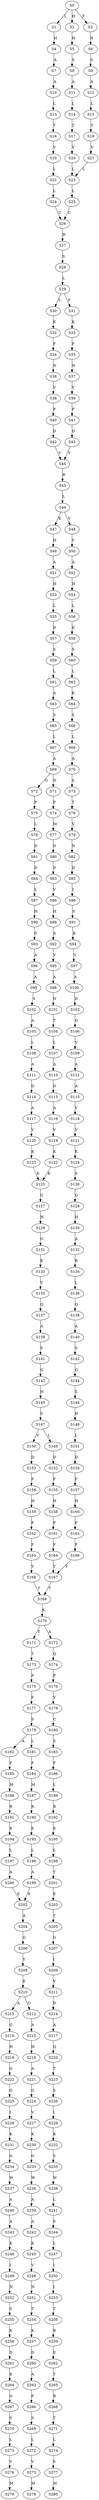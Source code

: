 strict digraph  {
	S0 -> S1 [ label = L ];
	S0 -> S2 [ label = H ];
	S0 -> S3 [ label = F ];
	S1 -> S4 [ label = H ];
	S2 -> S5 [ label = H ];
	S3 -> S6 [ label = H ];
	S4 -> S7 [ label = A ];
	S5 -> S8 [ label = S ];
	S6 -> S9 [ label = S ];
	S7 -> S10 [ label = A ];
	S8 -> S11 [ label = A ];
	S9 -> S12 [ label = A ];
	S10 -> S13 [ label = L ];
	S11 -> S14 [ label = L ];
	S12 -> S15 [ label = L ];
	S13 -> S16 [ label = T ];
	S14 -> S17 [ label = T ];
	S15 -> S18 [ label = T ];
	S16 -> S19 [ label = V ];
	S17 -> S20 [ label = V ];
	S18 -> S21 [ label = V ];
	S19 -> S22 [ label = L ];
	S20 -> S23 [ label = L ];
	S21 -> S23 [ label = L ];
	S22 -> S24 [ label = L ];
	S23 -> S25 [ label = L ];
	S24 -> S26 [ label = C ];
	S25 -> S26 [ label = C ];
	S26 -> S27 [ label = H ];
	S27 -> S28 [ label = S ];
	S28 -> S29 [ label = L ];
	S29 -> S30 [ label = L ];
	S29 -> S31 [ label = F ];
	S30 -> S32 [ label = K ];
	S31 -> S33 [ label = K ];
	S32 -> S34 [ label = F ];
	S33 -> S35 [ label = F ];
	S34 -> S36 [ label = N ];
	S35 -> S37 [ label = N ];
	S36 -> S38 [ label = V ];
	S37 -> S39 [ label = V ];
	S38 -> S40 [ label = P ];
	S39 -> S41 [ label = P ];
	S40 -> S42 [ label = D ];
	S41 -> S43 [ label = D ];
	S42 -> S44 [ label = V ];
	S43 -> S44 [ label = V ];
	S44 -> S45 [ label = R ];
	S45 -> S46 [ label = L ];
	S46 -> S47 [ label = K ];
	S46 -> S48 [ label = V ];
	S47 -> S49 [ label = H ];
	S48 -> S50 [ label = Y ];
	S49 -> S51 [ label = A ];
	S50 -> S52 [ label = A ];
	S51 -> S53 [ label = H ];
	S52 -> S54 [ label = H ];
	S53 -> S55 [ label = L ];
	S54 -> S56 [ label = L ];
	S55 -> S57 [ label = D ];
	S56 -> S58 [ label = E ];
	S57 -> S59 [ label = S ];
	S58 -> S60 [ label = S ];
	S59 -> S61 [ label = L ];
	S60 -> S62 [ label = L ];
	S61 -> S63 [ label = A ];
	S62 -> S64 [ label = K ];
	S63 -> S65 [ label = S ];
	S64 -> S66 [ label = S ];
	S65 -> S67 [ label = L ];
	S66 -> S68 [ label = L ];
	S67 -> S69 [ label = A ];
	S68 -> S70 [ label = A ];
	S69 -> S71 [ label = N ];
	S69 -> S72 [ label = G ];
	S70 -> S73 [ label = S ];
	S71 -> S74 [ label = P ];
	S72 -> S75 [ label = P ];
	S73 -> S76 [ label = T ];
	S74 -> S77 [ label = M ];
	S75 -> S78 [ label = L ];
	S76 -> S79 [ label = V ];
	S77 -> S80 [ label = D ];
	S78 -> S81 [ label = D ];
	S79 -> S82 [ label = N ];
	S80 -> S83 [ label = D ];
	S81 -> S84 [ label = D ];
	S82 -> S85 [ label = D ];
	S83 -> S86 [ label = V ];
	S84 -> S87 [ label = L ];
	S85 -> S88 [ label = I ];
	S86 -> S89 [ label = H ];
	S87 -> S90 [ label = H ];
	S88 -> S91 [ label = S ];
	S89 -> S92 [ label = A ];
	S90 -> S93 [ label = G ];
	S91 -> S94 [ label = K ];
	S92 -> S95 [ label = V ];
	S93 -> S96 [ label = A ];
	S94 -> S97 [ label = V ];
	S95 -> S98 [ label = A ];
	S96 -> S99 [ label = A ];
	S97 -> S100 [ label = A ];
	S98 -> S101 [ label = N ];
	S99 -> S102 [ label = S ];
	S100 -> S103 [ label = D ];
	S101 -> S104 [ label = T ];
	S102 -> S105 [ label = A ];
	S103 -> S106 [ label = G ];
	S104 -> S107 [ label = L ];
	S105 -> S108 [ label = L ];
	S106 -> S109 [ label = V ];
	S107 -> S110 [ label = A ];
	S108 -> S111 [ label = A ];
	S109 -> S112 [ label = A ];
	S110 -> S113 [ label = D ];
	S111 -> S114 [ label = D ];
	S112 -> S115 [ label = A ];
	S113 -> S116 [ label = A ];
	S114 -> S117 [ label = A ];
	S115 -> S118 [ label = V ];
	S116 -> S119 [ label = V ];
	S117 -> S120 [ label = V ];
	S118 -> S121 [ label = V ];
	S119 -> S122 [ label = K ];
	S120 -> S123 [ label = K ];
	S121 -> S124 [ label = K ];
	S122 -> S125 [ label = K ];
	S123 -> S125 [ label = K ];
	S124 -> S126 [ label = S ];
	S125 -> S127 [ label = G ];
	S126 -> S128 [ label = G ];
	S127 -> S129 [ label = H ];
	S128 -> S130 [ label = H ];
	S129 -> S131 [ label = G ];
	S130 -> S132 [ label = A ];
	S131 -> S133 [ label = K ];
	S132 -> S134 [ label = R ];
	S133 -> S135 [ label = V ];
	S134 -> S136 [ label = L ];
	S135 -> S137 [ label = Q ];
	S136 -> S138 [ label = Q ];
	S137 -> S139 [ label = A ];
	S138 -> S140 [ label = A ];
	S139 -> S141 [ label = S ];
	S140 -> S142 [ label = S ];
	S141 -> S143 [ label = G ];
	S142 -> S144 [ label = G ];
	S143 -> S145 [ label = H ];
	S144 -> S146 [ label = S ];
	S145 -> S147 [ label = S ];
	S146 -> S148 [ label = H ];
	S147 -> S149 [ label = L ];
	S147 -> S150 [ label = V ];
	S148 -> S151 [ label = L ];
	S149 -> S152 [ label = D ];
	S150 -> S153 [ label = D ];
	S151 -> S154 [ label = D ];
	S152 -> S155 [ label = F ];
	S153 -> S156 [ label = F ];
	S154 -> S157 [ label = F ];
	S155 -> S158 [ label = H ];
	S156 -> S159 [ label = H ];
	S157 -> S160 [ label = H ];
	S158 -> S161 [ label = P ];
	S159 -> S162 [ label = P ];
	S160 -> S163 [ label = P ];
	S161 -> S164 [ label = F ];
	S162 -> S165 [ label = F ];
	S163 -> S166 [ label = F ];
	S164 -> S167 [ label = Y ];
	S165 -> S168 [ label = Y ];
	S166 -> S167 [ label = Y ];
	S167 -> S169 [ label = T ];
	S168 -> S169 [ label = T ];
	S169 -> S170 [ label = K ];
	S170 -> S171 [ label = T ];
	S170 -> S172 [ label = A ];
	S171 -> S173 [ label = T ];
	S172 -> S174 [ label = Q ];
	S173 -> S175 [ label = P ];
	S174 -> S176 [ label = P ];
	S175 -> S177 [ label = F ];
	S176 -> S178 [ label = Y ];
	S177 -> S179 [ label = S ];
	S178 -> S180 [ label = C ];
	S179 -> S181 [ label = L ];
	S179 -> S182 [ label = A ];
	S180 -> S183 [ label = S ];
	S181 -> S184 [ label = F ];
	S182 -> S185 [ label = F ];
	S183 -> S186 [ label = F ];
	S184 -> S187 [ label = M ];
	S185 -> S188 [ label = M ];
	S186 -> S189 [ label = L ];
	S187 -> S190 [ label = R ];
	S188 -> S191 [ label = R ];
	S189 -> S192 [ label = R ];
	S190 -> S193 [ label = E ];
	S191 -> S194 [ label = E ];
	S192 -> S195 [ label = E ];
	S193 -> S196 [ label = L ];
	S194 -> S197 [ label = L ];
	S195 -> S198 [ label = L ];
	S196 -> S199 [ label = A ];
	S197 -> S200 [ label = A ];
	S198 -> S201 [ label = T ];
	S199 -> S202 [ label = E ];
	S200 -> S202 [ label = E ];
	S201 -> S203 [ label = E ];
	S202 -> S204 [ label = A ];
	S203 -> S205 [ label = T ];
	S204 -> S206 [ label = G ];
	S205 -> S207 [ label = G ];
	S206 -> S208 [ label = Y ];
	S207 -> S209 [ label = I ];
	S208 -> S210 [ label = E ];
	S209 -> S211 [ label = V ];
	S210 -> S212 [ label = G ];
	S210 -> S213 [ label = A ];
	S211 -> S214 [ label = D ];
	S212 -> S215 [ label = A ];
	S213 -> S216 [ label = G ];
	S214 -> S217 [ label = A ];
	S215 -> S218 [ label = H ];
	S216 -> S219 [ label = H ];
	S217 -> S220 [ label = Q ];
	S218 -> S221 [ label = A ];
	S219 -> S222 [ label = G ];
	S220 -> S223 [ label = T ];
	S221 -> S224 [ label = G ];
	S222 -> S225 [ label = G ];
	S223 -> S226 [ label = S ];
	S224 -> S227 [ label = V ];
	S225 -> S228 [ label = I ];
	S226 -> S229 [ label = I ];
	S227 -> S230 [ label = K ];
	S228 -> S231 [ label = K ];
	S229 -> S232 [ label = K ];
	S230 -> S233 [ label = G ];
	S231 -> S234 [ label = G ];
	S232 -> S235 [ label = S ];
	S233 -> S236 [ label = W ];
	S234 -> S237 [ label = W ];
	S235 -> S238 [ label = W ];
	S236 -> S239 [ label = A ];
	S237 -> S240 [ label = A ];
	S238 -> S241 [ label = L ];
	S239 -> S242 [ label = A ];
	S240 -> S243 [ label = A ];
	S241 -> S244 [ label = S ];
	S242 -> S245 [ label = K ];
	S243 -> S246 [ label = K ];
	S244 -> S247 [ label = L ];
	S245 -> S248 [ label = V ];
	S246 -> S249 [ label = I ];
	S247 -> S250 [ label = I ];
	S248 -> S251 [ label = N ];
	S249 -> S252 [ label = N ];
	S250 -> S253 [ label = I ];
	S251 -> S254 [ label = T ];
	S252 -> S255 [ label = S ];
	S253 -> S256 [ label = T ];
	S254 -> S257 [ label = K ];
	S255 -> S258 [ label = K ];
	S256 -> S259 [ label = R ];
	S257 -> S260 [ label = D ];
	S258 -> S261 [ label = D ];
	S259 -> S262 [ label = E ];
	S260 -> S263 [ label = A ];
	S261 -> S264 [ label = E ];
	S262 -> S265 [ label = T ];
	S263 -> S266 [ label = P ];
	S264 -> S267 [ label = G ];
	S265 -> S268 [ label = R ];
	S266 -> S269 [ label = S ];
	S267 -> S270 [ label = S ];
	S268 -> S271 [ label = T ];
	S269 -> S272 [ label = L ];
	S270 -> S273 [ label = L ];
	S271 -> S274 [ label = L ];
	S272 -> S275 [ label = V ];
	S273 -> S276 [ label = V ];
	S274 -> S277 [ label = S ];
	S275 -> S278 [ label = M ];
	S276 -> S279 [ label = M ];
	S277 -> S280 [ label = M ];
}
